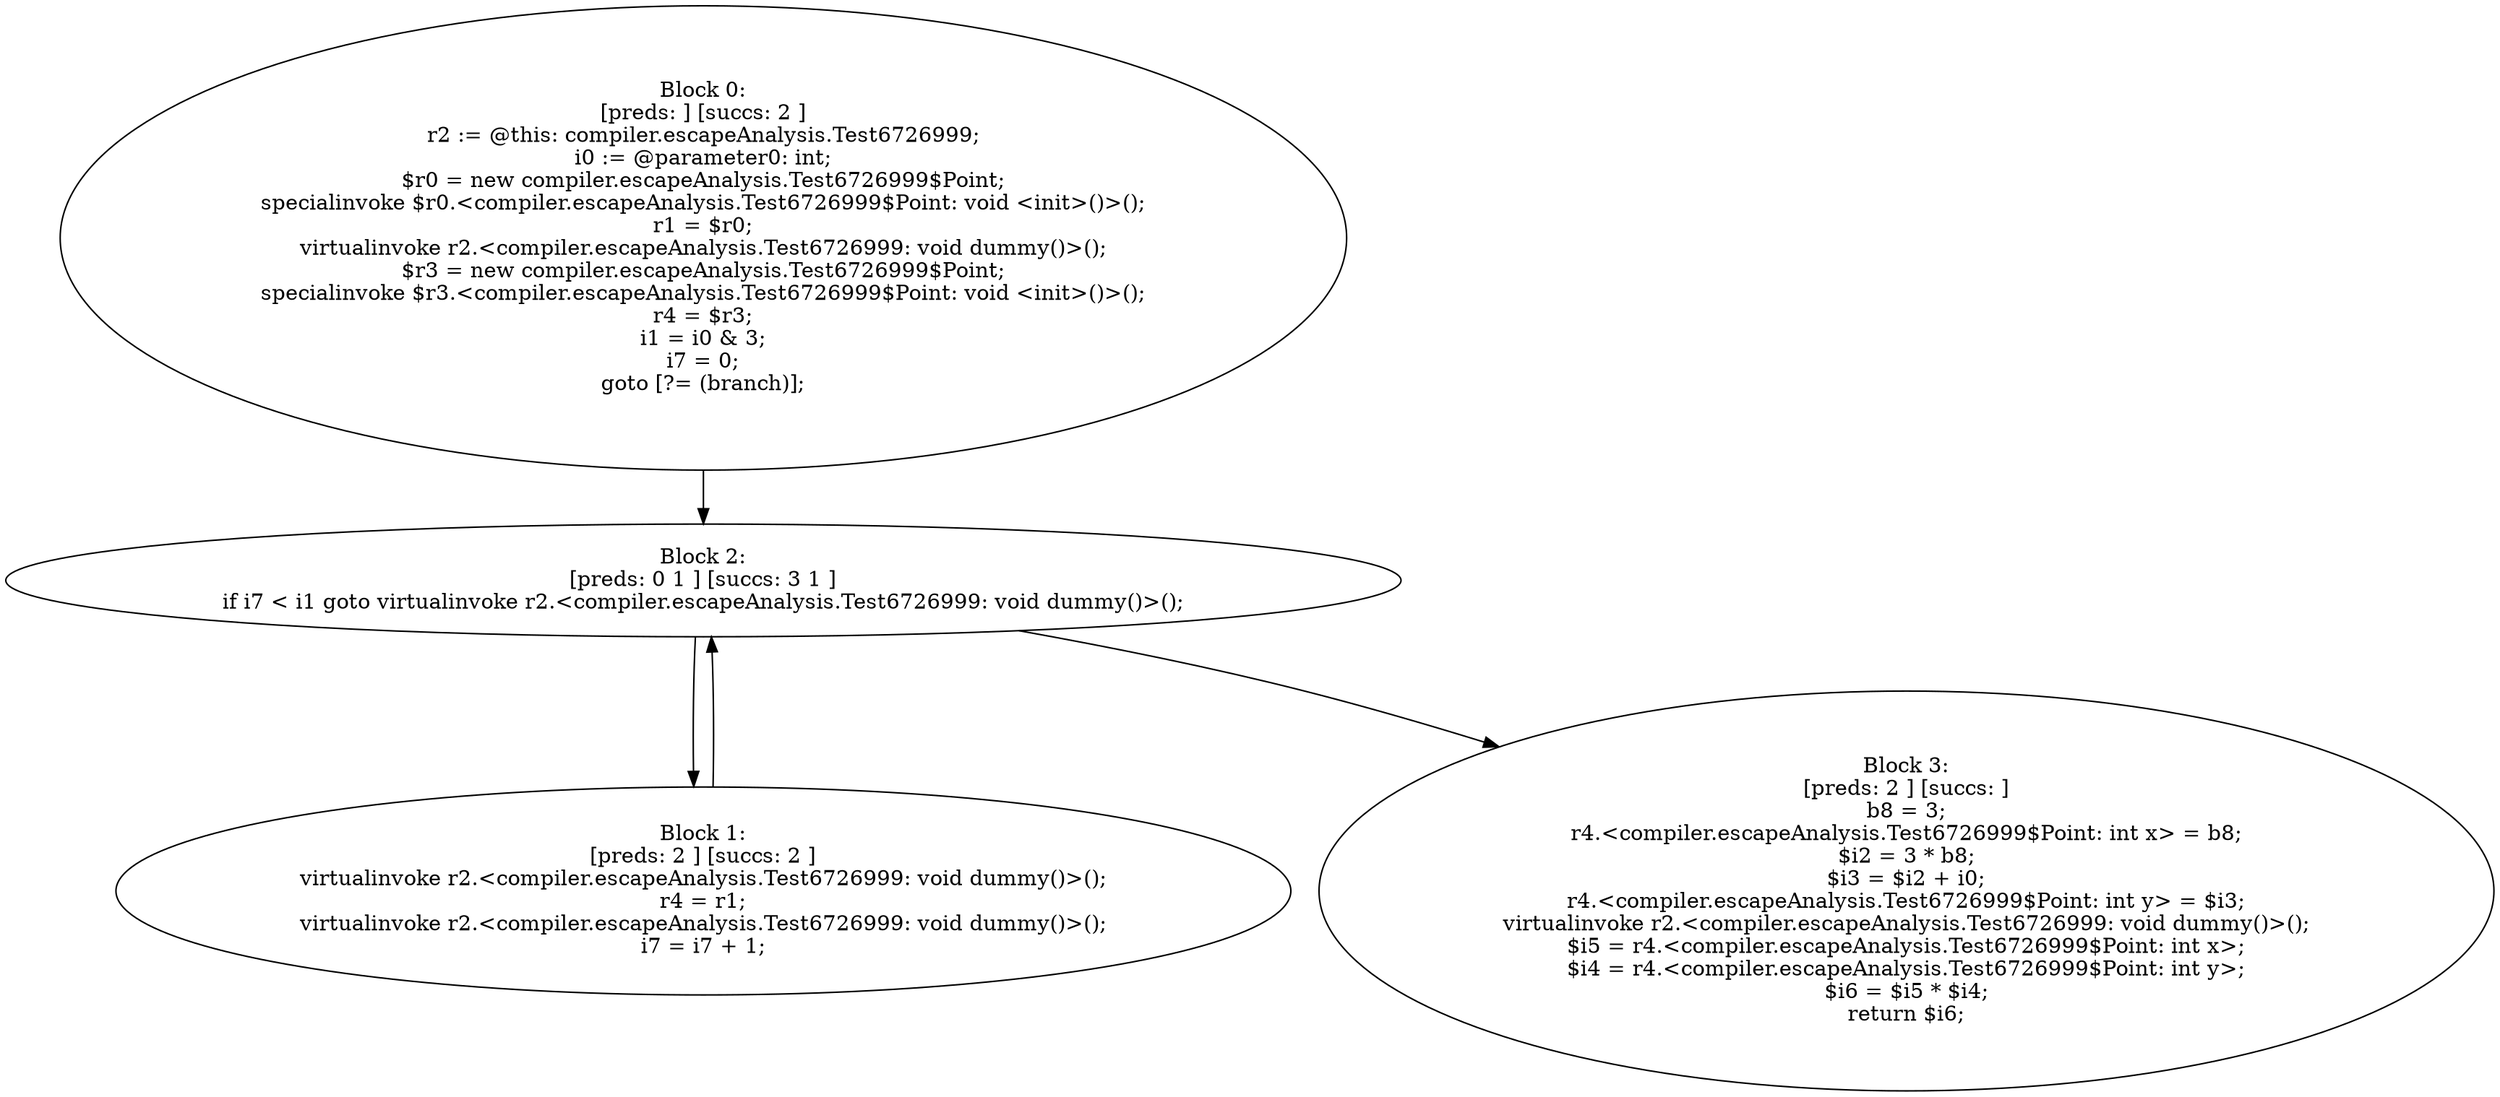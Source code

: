 digraph "unitGraph" {
    "Block 0:
[preds: ] [succs: 2 ]
r2 := @this: compiler.escapeAnalysis.Test6726999;
i0 := @parameter0: int;
$r0 = new compiler.escapeAnalysis.Test6726999$Point;
specialinvoke $r0.<compiler.escapeAnalysis.Test6726999$Point: void <init>()>();
r1 = $r0;
virtualinvoke r2.<compiler.escapeAnalysis.Test6726999: void dummy()>();
$r3 = new compiler.escapeAnalysis.Test6726999$Point;
specialinvoke $r3.<compiler.escapeAnalysis.Test6726999$Point: void <init>()>();
r4 = $r3;
i1 = i0 & 3;
i7 = 0;
goto [?= (branch)];
"
    "Block 1:
[preds: 2 ] [succs: 2 ]
virtualinvoke r2.<compiler.escapeAnalysis.Test6726999: void dummy()>();
r4 = r1;
virtualinvoke r2.<compiler.escapeAnalysis.Test6726999: void dummy()>();
i7 = i7 + 1;
"
    "Block 2:
[preds: 0 1 ] [succs: 3 1 ]
if i7 < i1 goto virtualinvoke r2.<compiler.escapeAnalysis.Test6726999: void dummy()>();
"
    "Block 3:
[preds: 2 ] [succs: ]
b8 = 3;
r4.<compiler.escapeAnalysis.Test6726999$Point: int x> = b8;
$i2 = 3 * b8;
$i3 = $i2 + i0;
r4.<compiler.escapeAnalysis.Test6726999$Point: int y> = $i3;
virtualinvoke r2.<compiler.escapeAnalysis.Test6726999: void dummy()>();
$i5 = r4.<compiler.escapeAnalysis.Test6726999$Point: int x>;
$i4 = r4.<compiler.escapeAnalysis.Test6726999$Point: int y>;
$i6 = $i5 * $i4;
return $i6;
"
    "Block 0:
[preds: ] [succs: 2 ]
r2 := @this: compiler.escapeAnalysis.Test6726999;
i0 := @parameter0: int;
$r0 = new compiler.escapeAnalysis.Test6726999$Point;
specialinvoke $r0.<compiler.escapeAnalysis.Test6726999$Point: void <init>()>();
r1 = $r0;
virtualinvoke r2.<compiler.escapeAnalysis.Test6726999: void dummy()>();
$r3 = new compiler.escapeAnalysis.Test6726999$Point;
specialinvoke $r3.<compiler.escapeAnalysis.Test6726999$Point: void <init>()>();
r4 = $r3;
i1 = i0 & 3;
i7 = 0;
goto [?= (branch)];
"->"Block 2:
[preds: 0 1 ] [succs: 3 1 ]
if i7 < i1 goto virtualinvoke r2.<compiler.escapeAnalysis.Test6726999: void dummy()>();
";
    "Block 1:
[preds: 2 ] [succs: 2 ]
virtualinvoke r2.<compiler.escapeAnalysis.Test6726999: void dummy()>();
r4 = r1;
virtualinvoke r2.<compiler.escapeAnalysis.Test6726999: void dummy()>();
i7 = i7 + 1;
"->"Block 2:
[preds: 0 1 ] [succs: 3 1 ]
if i7 < i1 goto virtualinvoke r2.<compiler.escapeAnalysis.Test6726999: void dummy()>();
";
    "Block 2:
[preds: 0 1 ] [succs: 3 1 ]
if i7 < i1 goto virtualinvoke r2.<compiler.escapeAnalysis.Test6726999: void dummy()>();
"->"Block 3:
[preds: 2 ] [succs: ]
b8 = 3;
r4.<compiler.escapeAnalysis.Test6726999$Point: int x> = b8;
$i2 = 3 * b8;
$i3 = $i2 + i0;
r4.<compiler.escapeAnalysis.Test6726999$Point: int y> = $i3;
virtualinvoke r2.<compiler.escapeAnalysis.Test6726999: void dummy()>();
$i5 = r4.<compiler.escapeAnalysis.Test6726999$Point: int x>;
$i4 = r4.<compiler.escapeAnalysis.Test6726999$Point: int y>;
$i6 = $i5 * $i4;
return $i6;
";
    "Block 2:
[preds: 0 1 ] [succs: 3 1 ]
if i7 < i1 goto virtualinvoke r2.<compiler.escapeAnalysis.Test6726999: void dummy()>();
"->"Block 1:
[preds: 2 ] [succs: 2 ]
virtualinvoke r2.<compiler.escapeAnalysis.Test6726999: void dummy()>();
r4 = r1;
virtualinvoke r2.<compiler.escapeAnalysis.Test6726999: void dummy()>();
i7 = i7 + 1;
";
}
